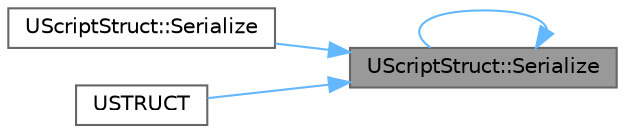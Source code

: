 digraph "UScriptStruct::Serialize"
{
 // INTERACTIVE_SVG=YES
 // LATEX_PDF_SIZE
  bgcolor="transparent";
  edge [fontname=Helvetica,fontsize=10,labelfontname=Helvetica,labelfontsize=10];
  node [fontname=Helvetica,fontsize=10,shape=box,height=0.2,width=0.4];
  rankdir="RL";
  Node1 [id="Node000001",label="UScriptStruct::Serialize",height=0.2,width=0.4,color="gray40", fillcolor="grey60", style="filled", fontcolor="black",tooltip="Handles reading, writing, and reference collecting using FArchive."];
  Node1 -> Node1 [id="edge1_Node000001_Node000001",dir="back",color="steelblue1",style="solid",tooltip=" "];
  Node1 -> Node2 [id="edge2_Node000001_Node000002",dir="back",color="steelblue1",style="solid",tooltip=" "];
  Node2 [id="Node000002",label="UScriptStruct::Serialize",height=0.2,width=0.4,color="grey40", fillcolor="white", style="filled",URL="$d1/d51/classUScriptStruct.html#ac63ecc0c976c3e84e54fe95aac557188",tooltip=" "];
  Node1 -> Node3 [id="edge3_Node000001_Node000003",dir="back",color="steelblue1",style="solid",tooltip=" "];
  Node3 [id="Node000003",label="USTRUCT",height=0.2,width=0.4,color="grey40", fillcolor="white", style="filled",URL="$dd/da1/RigVMMemoryDeprecated_8h.html#abada6ba8157b92919b55837930fe5f50",tooltip="The type of register within the memory."];
}
